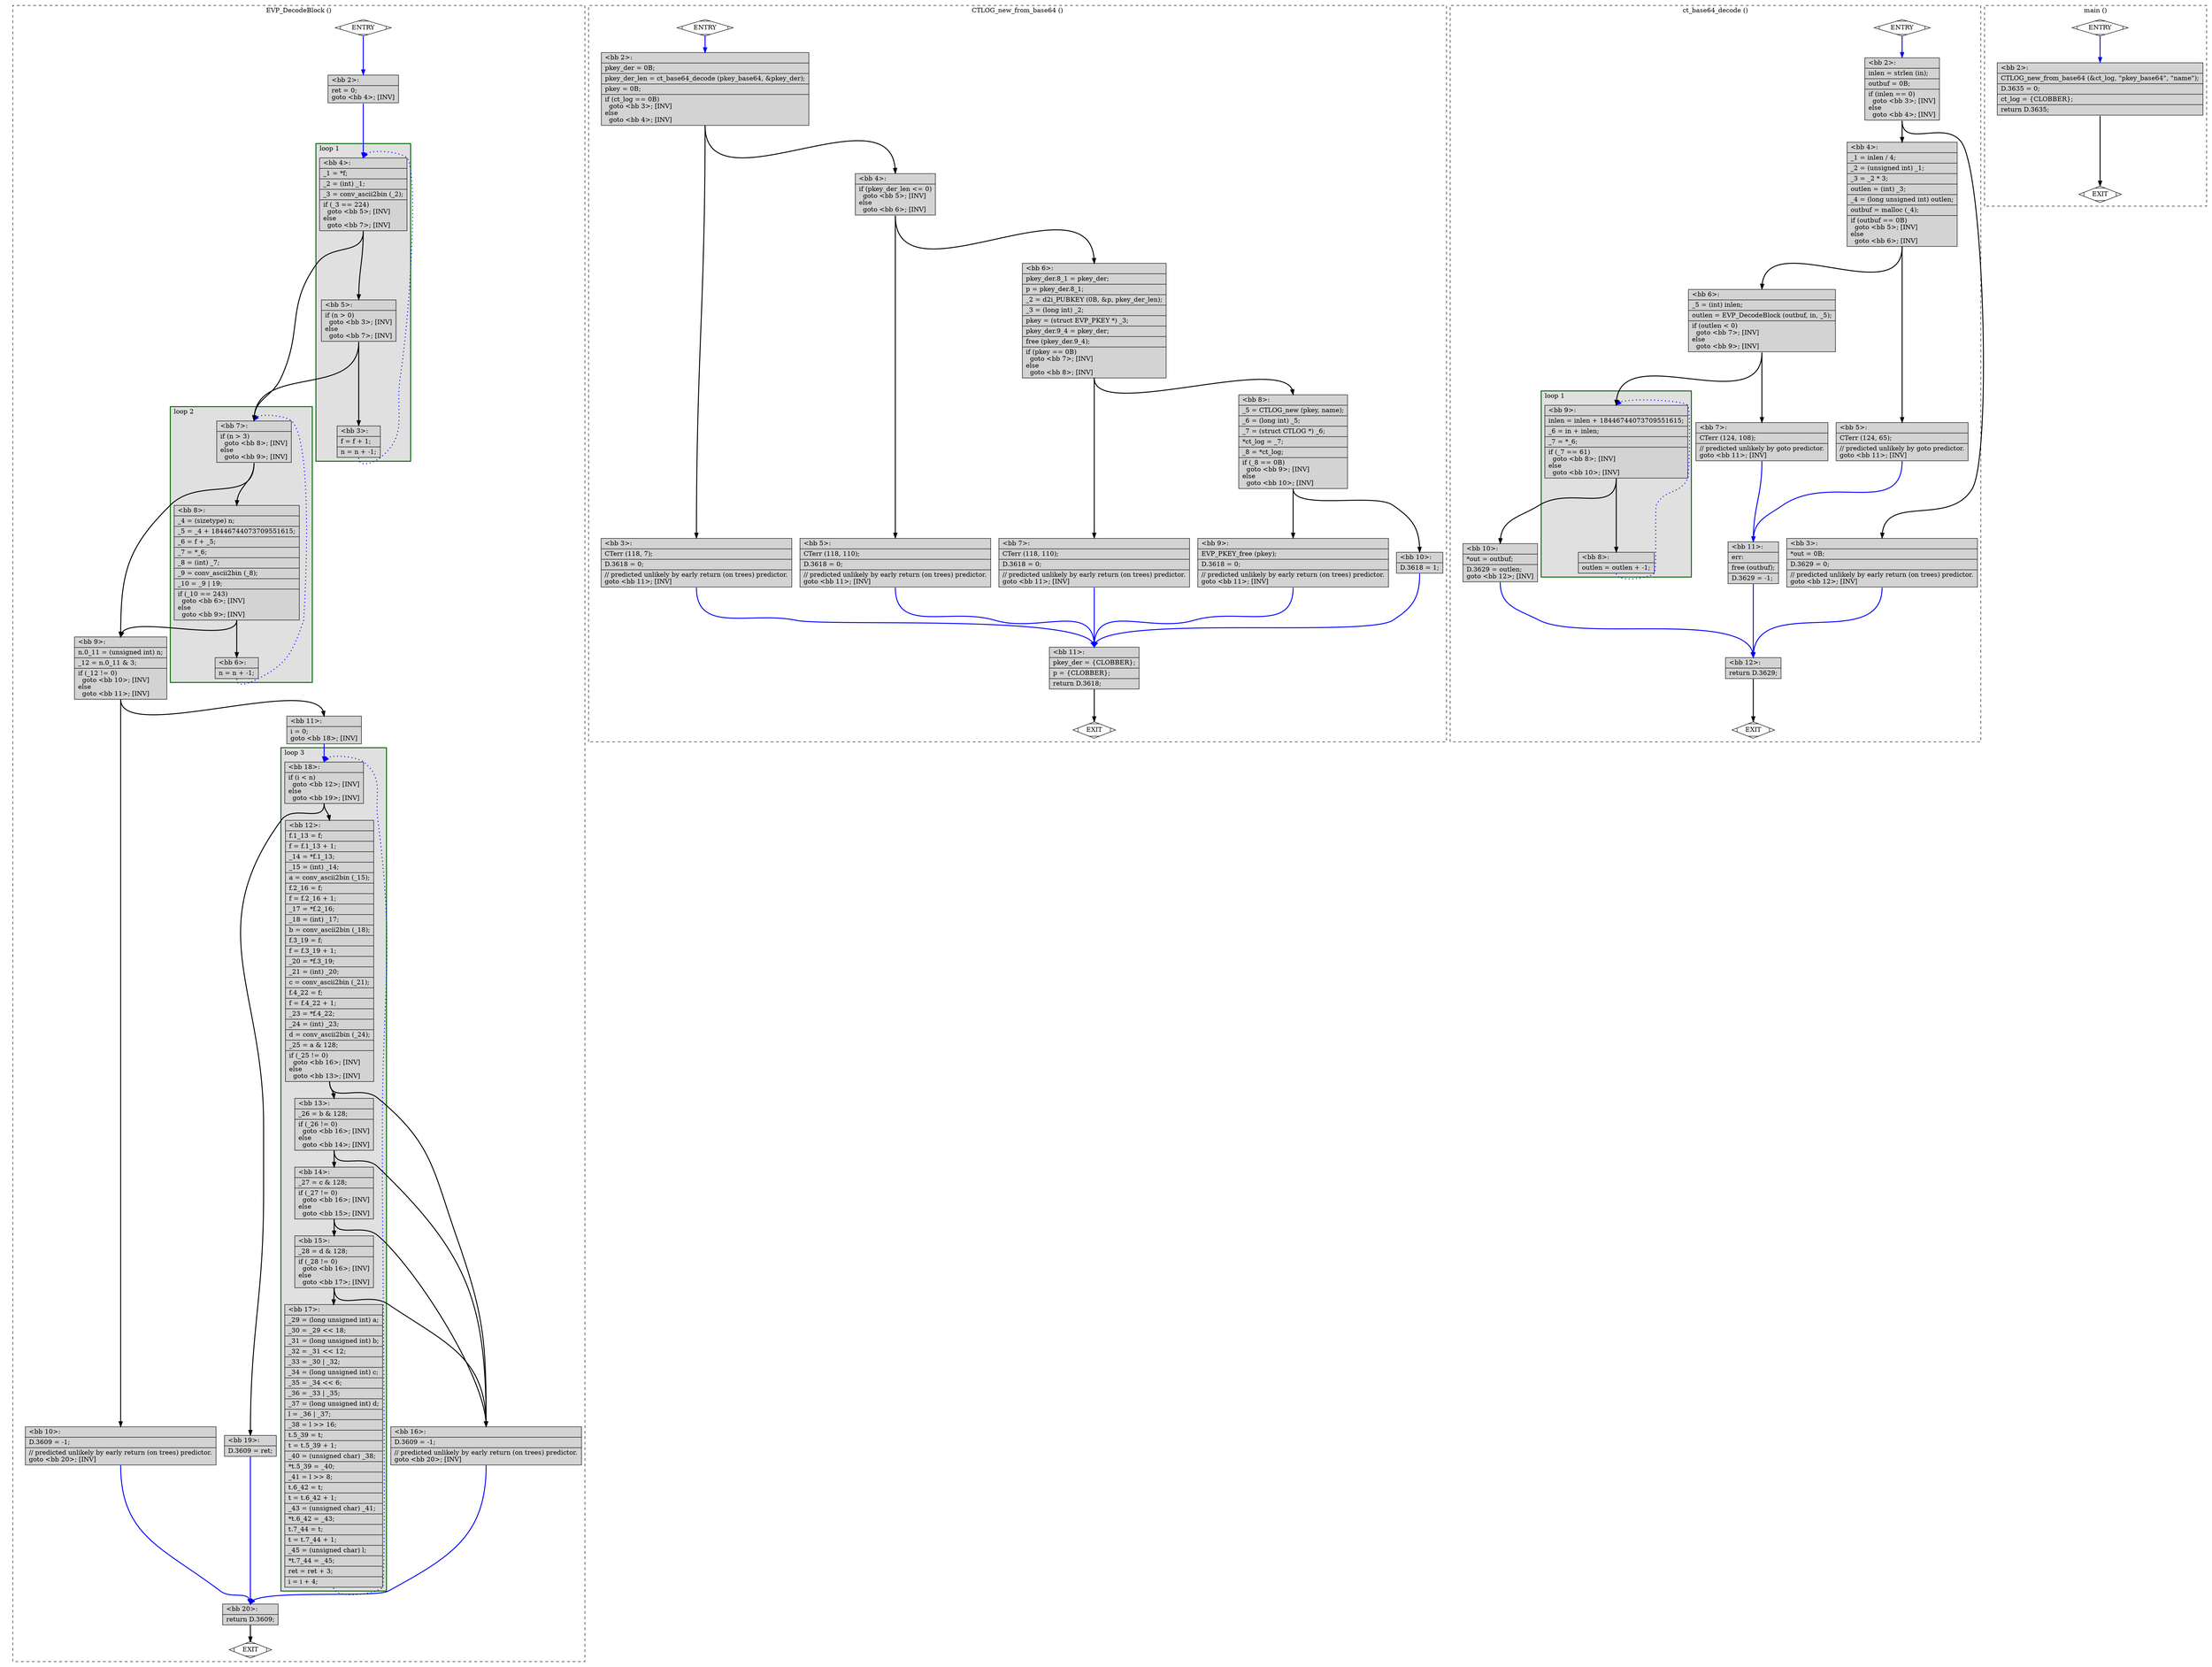 digraph "test.o-openssl_leak_10.c.015t.cfg" {
overlap=false;
subgraph "cluster_EVP_DecodeBlock" {
	style="dashed";
	color="black";
	label="EVP_DecodeBlock ()";
	subgraph cluster_22_3 {
	style="filled";
	color="darkgreen";
	fillcolor="grey88";
	label="loop 3";
	labeljust=l;
	penwidth=2;
	fn_22_basic_block_18 [shape=record,style=filled,fillcolor=lightgrey,label="{\<bb\ 18\>:\l\
|if\ (i\ \<\ n)\l\
\ \ goto\ \<bb\ 12\>;\ [INV]\l\
else\l\
\ \ goto\ \<bb\ 19\>;\ [INV]\l\
}"];

	fn_22_basic_block_12 [shape=record,style=filled,fillcolor=lightgrey,label="{\<bb\ 12\>:\l\
|f.1_13\ =\ f;\l\
|f\ =\ f.1_13\ +\ 1;\l\
|_14\ =\ *f.1_13;\l\
|_15\ =\ (int)\ _14;\l\
|a\ =\ conv_ascii2bin\ (_15);\l\
|f.2_16\ =\ f;\l\
|f\ =\ f.2_16\ +\ 1;\l\
|_17\ =\ *f.2_16;\l\
|_18\ =\ (int)\ _17;\l\
|b\ =\ conv_ascii2bin\ (_18);\l\
|f.3_19\ =\ f;\l\
|f\ =\ f.3_19\ +\ 1;\l\
|_20\ =\ *f.3_19;\l\
|_21\ =\ (int)\ _20;\l\
|c\ =\ conv_ascii2bin\ (_21);\l\
|f.4_22\ =\ f;\l\
|f\ =\ f.4_22\ +\ 1;\l\
|_23\ =\ *f.4_22;\l\
|_24\ =\ (int)\ _23;\l\
|d\ =\ conv_ascii2bin\ (_24);\l\
|_25\ =\ a\ &\ 128;\l\
|if\ (_25\ !=\ 0)\l\
\ \ goto\ \<bb\ 16\>;\ [INV]\l\
else\l\
\ \ goto\ \<bb\ 13\>;\ [INV]\l\
}"];

	fn_22_basic_block_13 [shape=record,style=filled,fillcolor=lightgrey,label="{\<bb\ 13\>:\l\
|_26\ =\ b\ &\ 128;\l\
|if\ (_26\ !=\ 0)\l\
\ \ goto\ \<bb\ 16\>;\ [INV]\l\
else\l\
\ \ goto\ \<bb\ 14\>;\ [INV]\l\
}"];

	fn_22_basic_block_14 [shape=record,style=filled,fillcolor=lightgrey,label="{\<bb\ 14\>:\l\
|_27\ =\ c\ &\ 128;\l\
|if\ (_27\ !=\ 0)\l\
\ \ goto\ \<bb\ 16\>;\ [INV]\l\
else\l\
\ \ goto\ \<bb\ 15\>;\ [INV]\l\
}"];

	fn_22_basic_block_15 [shape=record,style=filled,fillcolor=lightgrey,label="{\<bb\ 15\>:\l\
|_28\ =\ d\ &\ 128;\l\
|if\ (_28\ !=\ 0)\l\
\ \ goto\ \<bb\ 16\>;\ [INV]\l\
else\l\
\ \ goto\ \<bb\ 17\>;\ [INV]\l\
}"];

	fn_22_basic_block_17 [shape=record,style=filled,fillcolor=lightgrey,label="{\<bb\ 17\>:\l\
|_29\ =\ (long\ unsigned\ int)\ a;\l\
|_30\ =\ _29\ \<\<\ 18;\l\
|_31\ =\ (long\ unsigned\ int)\ b;\l\
|_32\ =\ _31\ \<\<\ 12;\l\
|_33\ =\ _30\ \|\ _32;\l\
|_34\ =\ (long\ unsigned\ int)\ c;\l\
|_35\ =\ _34\ \<\<\ 6;\l\
|_36\ =\ _33\ \|\ _35;\l\
|_37\ =\ (long\ unsigned\ int)\ d;\l\
|l\ =\ _36\ \|\ _37;\l\
|_38\ =\ l\ \>\>\ 16;\l\
|t.5_39\ =\ t;\l\
|t\ =\ t.5_39\ +\ 1;\l\
|_40\ =\ (unsigned\ char)\ _38;\l\
|*t.5_39\ =\ _40;\l\
|_41\ =\ l\ \>\>\ 8;\l\
|t.6_42\ =\ t;\l\
|t\ =\ t.6_42\ +\ 1;\l\
|_43\ =\ (unsigned\ char)\ _41;\l\
|*t.6_42\ =\ _43;\l\
|t.7_44\ =\ t;\l\
|t\ =\ t.7_44\ +\ 1;\l\
|_45\ =\ (unsigned\ char)\ l;\l\
|*t.7_44\ =\ _45;\l\
|ret\ =\ ret\ +\ 3;\l\
|i\ =\ i\ +\ 4;\l\
}"];

	}
	subgraph cluster_22_2 {
	style="filled";
	color="darkgreen";
	fillcolor="grey88";
	label="loop 2";
	labeljust=l;
	penwidth=2;
	fn_22_basic_block_7 [shape=record,style=filled,fillcolor=lightgrey,label="{\<bb\ 7\>:\l\
|if\ (n\ \>\ 3)\l\
\ \ goto\ \<bb\ 8\>;\ [INV]\l\
else\l\
\ \ goto\ \<bb\ 9\>;\ [INV]\l\
}"];

	fn_22_basic_block_8 [shape=record,style=filled,fillcolor=lightgrey,label="{\<bb\ 8\>:\l\
|_4\ =\ (sizetype)\ n;\l\
|_5\ =\ _4\ +\ 18446744073709551615;\l\
|_6\ =\ f\ +\ _5;\l\
|_7\ =\ *_6;\l\
|_8\ =\ (int)\ _7;\l\
|_9\ =\ conv_ascii2bin\ (_8);\l\
|_10\ =\ _9\ \|\ 19;\l\
|if\ (_10\ ==\ 243)\l\
\ \ goto\ \<bb\ 6\>;\ [INV]\l\
else\l\
\ \ goto\ \<bb\ 9\>;\ [INV]\l\
}"];

	fn_22_basic_block_6 [shape=record,style=filled,fillcolor=lightgrey,label="{\<bb\ 6\>:\l\
|n\ =\ n\ +\ -1;\l\
}"];

	}
	subgraph cluster_22_1 {
	style="filled";
	color="darkgreen";
	fillcolor="grey88";
	label="loop 1";
	labeljust=l;
	penwidth=2;
	fn_22_basic_block_4 [shape=record,style=filled,fillcolor=lightgrey,label="{\<bb\ 4\>:\l\
|_1\ =\ *f;\l\
|_2\ =\ (int)\ _1;\l\
|_3\ =\ conv_ascii2bin\ (_2);\l\
|if\ (_3\ ==\ 224)\l\
\ \ goto\ \<bb\ 5\>;\ [INV]\l\
else\l\
\ \ goto\ \<bb\ 7\>;\ [INV]\l\
}"];

	fn_22_basic_block_5 [shape=record,style=filled,fillcolor=lightgrey,label="{\<bb\ 5\>:\l\
|if\ (n\ \>\ 0)\l\
\ \ goto\ \<bb\ 3\>;\ [INV]\l\
else\l\
\ \ goto\ \<bb\ 7\>;\ [INV]\l\
}"];

	fn_22_basic_block_3 [shape=record,style=filled,fillcolor=lightgrey,label="{\<bb\ 3\>:\l\
|f\ =\ f\ +\ 1;\l\
|n\ =\ n\ +\ -1;\l\
}"];

	}
	fn_22_basic_block_0 [shape=Mdiamond,style=filled,fillcolor=white,label="ENTRY"];

	fn_22_basic_block_1 [shape=Mdiamond,style=filled,fillcolor=white,label="EXIT"];

	fn_22_basic_block_2 [shape=record,style=filled,fillcolor=lightgrey,label="{\<bb\ 2\>:\l\
|ret\ =\ 0;\l\
goto\ \<bb\ 4\>;\ [INV]\l\
}"];

	fn_22_basic_block_9 [shape=record,style=filled,fillcolor=lightgrey,label="{\<bb\ 9\>:\l\
|n.0_11\ =\ (unsigned\ int)\ n;\l\
|_12\ =\ n.0_11\ &\ 3;\l\
|if\ (_12\ !=\ 0)\l\
\ \ goto\ \<bb\ 10\>;\ [INV]\l\
else\l\
\ \ goto\ \<bb\ 11\>;\ [INV]\l\
}"];

	fn_22_basic_block_10 [shape=record,style=filled,fillcolor=lightgrey,label="{\<bb\ 10\>:\l\
|D.3609\ =\ -1;\l\
|//\ predicted\ unlikely\ by\ early\ return\ (on\ trees)\ predictor.\l\
goto\ \<bb\ 20\>;\ [INV]\l\
}"];

	fn_22_basic_block_11 [shape=record,style=filled,fillcolor=lightgrey,label="{\<bb\ 11\>:\l\
|i\ =\ 0;\l\
goto\ \<bb\ 18\>;\ [INV]\l\
}"];

	fn_22_basic_block_16 [shape=record,style=filled,fillcolor=lightgrey,label="{\<bb\ 16\>:\l\
|D.3609\ =\ -1;\l\
|//\ predicted\ unlikely\ by\ early\ return\ (on\ trees)\ predictor.\l\
goto\ \<bb\ 20\>;\ [INV]\l\
}"];

	fn_22_basic_block_19 [shape=record,style=filled,fillcolor=lightgrey,label="{\<bb\ 19\>:\l\
|D.3609\ =\ ret;\l\
}"];

	fn_22_basic_block_20 [shape=record,style=filled,fillcolor=lightgrey,label="{\<bb\ 20\>:\l\
|return\ D.3609;\l\
}"];

	fn_22_basic_block_0:s -> fn_22_basic_block_2:n [style="solid,bold",color=blue,weight=100,constraint=true];
	fn_22_basic_block_2:s -> fn_22_basic_block_4:n [style="solid,bold",color=blue,weight=100,constraint=true];
	fn_22_basic_block_3:s -> fn_22_basic_block_4:n [style="dotted,bold",color=blue,weight=10,constraint=false];
	fn_22_basic_block_4:s -> fn_22_basic_block_5:n [style="solid,bold",color=black,weight=10,constraint=true];
	fn_22_basic_block_4:s -> fn_22_basic_block_7:n [style="solid,bold",color=black,weight=10,constraint=true];
	fn_22_basic_block_5:s -> fn_22_basic_block_3:n [style="solid,bold",color=black,weight=10,constraint=true];
	fn_22_basic_block_5:s -> fn_22_basic_block_7:n [style="solid,bold",color=black,weight=10,constraint=true];
	fn_22_basic_block_6:s -> fn_22_basic_block_7:n [style="dotted,bold",color=blue,weight=10,constraint=false];
	fn_22_basic_block_7:s -> fn_22_basic_block_8:n [style="solid,bold",color=black,weight=10,constraint=true];
	fn_22_basic_block_7:s -> fn_22_basic_block_9:n [style="solid,bold",color=black,weight=10,constraint=true];
	fn_22_basic_block_8:s -> fn_22_basic_block_6:n [style="solid,bold",color=black,weight=10,constraint=true];
	fn_22_basic_block_8:s -> fn_22_basic_block_9:n [style="solid,bold",color=black,weight=10,constraint=true];
	fn_22_basic_block_9:s -> fn_22_basic_block_10:n [style="solid,bold",color=black,weight=10,constraint=true];
	fn_22_basic_block_9:s -> fn_22_basic_block_11:n [style="solid,bold",color=black,weight=10,constraint=true];
	fn_22_basic_block_10:s -> fn_22_basic_block_20:n [style="solid,bold",color=blue,weight=100,constraint=true];
	fn_22_basic_block_11:s -> fn_22_basic_block_18:n [style="solid,bold",color=blue,weight=100,constraint=true];
	fn_22_basic_block_12:s -> fn_22_basic_block_16:n [style="solid,bold",color=black,weight=10,constraint=true];
	fn_22_basic_block_12:s -> fn_22_basic_block_13:n [style="solid,bold",color=black,weight=10,constraint=true];
	fn_22_basic_block_13:s -> fn_22_basic_block_16:n [style="solid,bold",color=black,weight=10,constraint=true];
	fn_22_basic_block_13:s -> fn_22_basic_block_14:n [style="solid,bold",color=black,weight=10,constraint=true];
	fn_22_basic_block_14:s -> fn_22_basic_block_16:n [style="solid,bold",color=black,weight=10,constraint=true];
	fn_22_basic_block_14:s -> fn_22_basic_block_15:n [style="solid,bold",color=black,weight=10,constraint=true];
	fn_22_basic_block_15:s -> fn_22_basic_block_16:n [style="solid,bold",color=black,weight=10,constraint=true];
	fn_22_basic_block_15:s -> fn_22_basic_block_17:n [style="solid,bold",color=black,weight=10,constraint=true];
	fn_22_basic_block_16:s -> fn_22_basic_block_20:n [style="solid,bold",color=blue,weight=100,constraint=true];
	fn_22_basic_block_17:s -> fn_22_basic_block_18:n [style="dotted,bold",color=blue,weight=10,constraint=false];
	fn_22_basic_block_18:s -> fn_22_basic_block_12:n [style="solid,bold",color=black,weight=10,constraint=true];
	fn_22_basic_block_18:s -> fn_22_basic_block_19:n [style="solid,bold",color=black,weight=10,constraint=true];
	fn_22_basic_block_19:s -> fn_22_basic_block_20:n [style="solid,bold",color=blue,weight=100,constraint=true];
	fn_22_basic_block_20:s -> fn_22_basic_block_1:n [style="solid,bold",color=black,weight=10,constraint=true];
	fn_22_basic_block_0:s -> fn_22_basic_block_1:n [style="invis",constraint=true];
}
subgraph "cluster_CTLOG_new_from_base64" {
	style="dashed";
	color="black";
	label="CTLOG_new_from_base64 ()";
	fn_24_basic_block_0 [shape=Mdiamond,style=filled,fillcolor=white,label="ENTRY"];

	fn_24_basic_block_1 [shape=Mdiamond,style=filled,fillcolor=white,label="EXIT"];

	fn_24_basic_block_2 [shape=record,style=filled,fillcolor=lightgrey,label="{\<bb\ 2\>:\l\
|pkey_der\ =\ 0B;\l\
|pkey_der_len\ =\ ct_base64_decode\ (pkey_base64,\ &pkey_der);\l\
|pkey\ =\ 0B;\l\
|if\ (ct_log\ ==\ 0B)\l\
\ \ goto\ \<bb\ 3\>;\ [INV]\l\
else\l\
\ \ goto\ \<bb\ 4\>;\ [INV]\l\
}"];

	fn_24_basic_block_3 [shape=record,style=filled,fillcolor=lightgrey,label="{\<bb\ 3\>:\l\
|CTerr\ (118,\ 7);\l\
|D.3618\ =\ 0;\l\
|//\ predicted\ unlikely\ by\ early\ return\ (on\ trees)\ predictor.\l\
goto\ \<bb\ 11\>;\ [INV]\l\
}"];

	fn_24_basic_block_4 [shape=record,style=filled,fillcolor=lightgrey,label="{\<bb\ 4\>:\l\
|if\ (pkey_der_len\ \<=\ 0)\l\
\ \ goto\ \<bb\ 5\>;\ [INV]\l\
else\l\
\ \ goto\ \<bb\ 6\>;\ [INV]\l\
}"];

	fn_24_basic_block_5 [shape=record,style=filled,fillcolor=lightgrey,label="{\<bb\ 5\>:\l\
|CTerr\ (118,\ 110);\l\
|D.3618\ =\ 0;\l\
|//\ predicted\ unlikely\ by\ early\ return\ (on\ trees)\ predictor.\l\
goto\ \<bb\ 11\>;\ [INV]\l\
}"];

	fn_24_basic_block_6 [shape=record,style=filled,fillcolor=lightgrey,label="{\<bb\ 6\>:\l\
|pkey_der.8_1\ =\ pkey_der;\l\
|p\ =\ pkey_der.8_1;\l\
|_2\ =\ d2i_PUBKEY\ (0B,\ &p,\ pkey_der_len);\l\
|_3\ =\ (long\ int)\ _2;\l\
|pkey\ =\ (struct\ EVP_PKEY\ *)\ _3;\l\
|pkey_der.9_4\ =\ pkey_der;\l\
|free\ (pkey_der.9_4);\l\
|if\ (pkey\ ==\ 0B)\l\
\ \ goto\ \<bb\ 7\>;\ [INV]\l\
else\l\
\ \ goto\ \<bb\ 8\>;\ [INV]\l\
}"];

	fn_24_basic_block_7 [shape=record,style=filled,fillcolor=lightgrey,label="{\<bb\ 7\>:\l\
|CTerr\ (118,\ 110);\l\
|D.3618\ =\ 0;\l\
|//\ predicted\ unlikely\ by\ early\ return\ (on\ trees)\ predictor.\l\
goto\ \<bb\ 11\>;\ [INV]\l\
}"];

	fn_24_basic_block_8 [shape=record,style=filled,fillcolor=lightgrey,label="{\<bb\ 8\>:\l\
|_5\ =\ CTLOG_new\ (pkey,\ name);\l\
|_6\ =\ (long\ int)\ _5;\l\
|_7\ =\ (struct\ CTLOG\ *)\ _6;\l\
|*ct_log\ =\ _7;\l\
|_8\ =\ *ct_log;\l\
|if\ (_8\ ==\ 0B)\l\
\ \ goto\ \<bb\ 9\>;\ [INV]\l\
else\l\
\ \ goto\ \<bb\ 10\>;\ [INV]\l\
}"];

	fn_24_basic_block_9 [shape=record,style=filled,fillcolor=lightgrey,label="{\<bb\ 9\>:\l\
|EVP_PKEY_free\ (pkey);\l\
|D.3618\ =\ 0;\l\
|//\ predicted\ unlikely\ by\ early\ return\ (on\ trees)\ predictor.\l\
goto\ \<bb\ 11\>;\ [INV]\l\
}"];

	fn_24_basic_block_10 [shape=record,style=filled,fillcolor=lightgrey,label="{\<bb\ 10\>:\l\
|D.3618\ =\ 1;\l\
}"];

	fn_24_basic_block_11 [shape=record,style=filled,fillcolor=lightgrey,label="{\<bb\ 11\>:\l\
|pkey_der\ =\ \{CLOBBER\};\l\
|p\ =\ \{CLOBBER\};\l\
|return\ D.3618;\l\
}"];

	fn_24_basic_block_0:s -> fn_24_basic_block_2:n [style="solid,bold",color=blue,weight=100,constraint=true];
	fn_24_basic_block_2:s -> fn_24_basic_block_3:n [style="solid,bold",color=black,weight=10,constraint=true];
	fn_24_basic_block_2:s -> fn_24_basic_block_4:n [style="solid,bold",color=black,weight=10,constraint=true];
	fn_24_basic_block_3:s -> fn_24_basic_block_11:n [style="solid,bold",color=blue,weight=100,constraint=true];
	fn_24_basic_block_4:s -> fn_24_basic_block_5:n [style="solid,bold",color=black,weight=10,constraint=true];
	fn_24_basic_block_4:s -> fn_24_basic_block_6:n [style="solid,bold",color=black,weight=10,constraint=true];
	fn_24_basic_block_5:s -> fn_24_basic_block_11:n [style="solid,bold",color=blue,weight=100,constraint=true];
	fn_24_basic_block_6:s -> fn_24_basic_block_7:n [style="solid,bold",color=black,weight=10,constraint=true];
	fn_24_basic_block_6:s -> fn_24_basic_block_8:n [style="solid,bold",color=black,weight=10,constraint=true];
	fn_24_basic_block_7:s -> fn_24_basic_block_11:n [style="solid,bold",color=blue,weight=100,constraint=true];
	fn_24_basic_block_8:s -> fn_24_basic_block_9:n [style="solid,bold",color=black,weight=10,constraint=true];
	fn_24_basic_block_8:s -> fn_24_basic_block_10:n [style="solid,bold",color=black,weight=10,constraint=true];
	fn_24_basic_block_9:s -> fn_24_basic_block_11:n [style="solid,bold",color=blue,weight=100,constraint=true];
	fn_24_basic_block_10:s -> fn_24_basic_block_11:n [style="solid,bold",color=blue,weight=100,constraint=true];
	fn_24_basic_block_11:s -> fn_24_basic_block_1:n [style="solid,bold",color=black,weight=10,constraint=true];
	fn_24_basic_block_0:s -> fn_24_basic_block_1:n [style="invis",constraint=true];
}
subgraph "cluster_ct_base64_decode" {
	style="dashed";
	color="black";
	label="ct_base64_decode ()";
	subgraph cluster_23_1 {
	style="filled";
	color="darkgreen";
	fillcolor="grey88";
	label="loop 1";
	labeljust=l;
	penwidth=2;
	fn_23_basic_block_9 [shape=record,style=filled,fillcolor=lightgrey,label="{\<bb\ 9\>:\l\
|inlen\ =\ inlen\ +\ 18446744073709551615;\l\
|_6\ =\ in\ +\ inlen;\l\
|_7\ =\ *_6;\l\
|if\ (_7\ ==\ 61)\l\
\ \ goto\ \<bb\ 8\>;\ [INV]\l\
else\l\
\ \ goto\ \<bb\ 10\>;\ [INV]\l\
}"];

	fn_23_basic_block_8 [shape=record,style=filled,fillcolor=lightgrey,label="{\<bb\ 8\>:\l\
|outlen\ =\ outlen\ +\ -1;\l\
}"];

	}
	fn_23_basic_block_0 [shape=Mdiamond,style=filled,fillcolor=white,label="ENTRY"];

	fn_23_basic_block_1 [shape=Mdiamond,style=filled,fillcolor=white,label="EXIT"];

	fn_23_basic_block_2 [shape=record,style=filled,fillcolor=lightgrey,label="{\<bb\ 2\>:\l\
|inlen\ =\ strlen\ (in);\l\
|outbuf\ =\ 0B;\l\
|if\ (inlen\ ==\ 0)\l\
\ \ goto\ \<bb\ 3\>;\ [INV]\l\
else\l\
\ \ goto\ \<bb\ 4\>;\ [INV]\l\
}"];

	fn_23_basic_block_3 [shape=record,style=filled,fillcolor=lightgrey,label="{\<bb\ 3\>:\l\
|*out\ =\ 0B;\l\
|D.3629\ =\ 0;\l\
|//\ predicted\ unlikely\ by\ early\ return\ (on\ trees)\ predictor.\l\
goto\ \<bb\ 12\>;\ [INV]\l\
}"];

	fn_23_basic_block_4 [shape=record,style=filled,fillcolor=lightgrey,label="{\<bb\ 4\>:\l\
|_1\ =\ inlen\ /\ 4;\l\
|_2\ =\ (unsigned\ int)\ _1;\l\
|_3\ =\ _2\ *\ 3;\l\
|outlen\ =\ (int)\ _3;\l\
|_4\ =\ (long\ unsigned\ int)\ outlen;\l\
|outbuf\ =\ malloc\ (_4);\l\
|if\ (outbuf\ ==\ 0B)\l\
\ \ goto\ \<bb\ 5\>;\ [INV]\l\
else\l\
\ \ goto\ \<bb\ 6\>;\ [INV]\l\
}"];

	fn_23_basic_block_5 [shape=record,style=filled,fillcolor=lightgrey,label="{\<bb\ 5\>:\l\
|CTerr\ (124,\ 65);\l\
|//\ predicted\ unlikely\ by\ goto\ predictor.\l\
goto\ \<bb\ 11\>;\ [INV]\l\
}"];

	fn_23_basic_block_6 [shape=record,style=filled,fillcolor=lightgrey,label="{\<bb\ 6\>:\l\
|_5\ =\ (int)\ inlen;\l\
|outlen\ =\ EVP_DecodeBlock\ (outbuf,\ in,\ _5);\l\
|if\ (outlen\ \<\ 0)\l\
\ \ goto\ \<bb\ 7\>;\ [INV]\l\
else\l\
\ \ goto\ \<bb\ 9\>;\ [INV]\l\
}"];

	fn_23_basic_block_7 [shape=record,style=filled,fillcolor=lightgrey,label="{\<bb\ 7\>:\l\
|CTerr\ (124,\ 108);\l\
|//\ predicted\ unlikely\ by\ goto\ predictor.\l\
goto\ \<bb\ 11\>;\ [INV]\l\
}"];

	fn_23_basic_block_10 [shape=record,style=filled,fillcolor=lightgrey,label="{\<bb\ 10\>:\l\
|*out\ =\ outbuf;\l\
|D.3629\ =\ outlen;\l\
goto\ \<bb\ 12\>;\ [INV]\l\
}"];

	fn_23_basic_block_11 [shape=record,style=filled,fillcolor=lightgrey,label="{\<bb\ 11\>:\l\
|err:\l\
|free\ (outbuf);\l\
|D.3629\ =\ -1;\l\
}"];

	fn_23_basic_block_12 [shape=record,style=filled,fillcolor=lightgrey,label="{\<bb\ 12\>:\l\
|return\ D.3629;\l\
}"];

	fn_23_basic_block_0:s -> fn_23_basic_block_2:n [style="solid,bold",color=blue,weight=100,constraint=true];
	fn_23_basic_block_2:s -> fn_23_basic_block_3:n [style="solid,bold",color=black,weight=10,constraint=true];
	fn_23_basic_block_2:s -> fn_23_basic_block_4:n [style="solid,bold",color=black,weight=10,constraint=true];
	fn_23_basic_block_3:s -> fn_23_basic_block_12:n [style="solid,bold",color=blue,weight=100,constraint=true];
	fn_23_basic_block_4:s -> fn_23_basic_block_5:n [style="solid,bold",color=black,weight=10,constraint=true];
	fn_23_basic_block_4:s -> fn_23_basic_block_6:n [style="solid,bold",color=black,weight=10,constraint=true];
	fn_23_basic_block_5:s -> fn_23_basic_block_11:n [style="solid,bold",color=blue,weight=100,constraint=true];
	fn_23_basic_block_6:s -> fn_23_basic_block_7:n [style="solid,bold",color=black,weight=10,constraint=true];
	fn_23_basic_block_6:s -> fn_23_basic_block_9:n [style="solid,bold",color=black,weight=10,constraint=true];
	fn_23_basic_block_7:s -> fn_23_basic_block_11:n [style="solid,bold",color=blue,weight=100,constraint=true];
	fn_23_basic_block_8:s -> fn_23_basic_block_9:n [style="dotted,bold",color=blue,weight=10,constraint=false];
	fn_23_basic_block_9:s -> fn_23_basic_block_8:n [style="solid,bold",color=black,weight=10,constraint=true];
	fn_23_basic_block_9:s -> fn_23_basic_block_10:n [style="solid,bold",color=black,weight=10,constraint=true];
	fn_23_basic_block_10:s -> fn_23_basic_block_12:n [style="solid,bold",color=blue,weight=100,constraint=true];
	fn_23_basic_block_11:s -> fn_23_basic_block_12:n [style="solid,bold",color=blue,weight=100,constraint=true];
	fn_23_basic_block_12:s -> fn_23_basic_block_1:n [style="solid,bold",color=black,weight=10,constraint=true];
	fn_23_basic_block_0:s -> fn_23_basic_block_1:n [style="invis",constraint=true];
}
subgraph "cluster_main" {
	style="dashed";
	color="black";
	label="main ()";
	fn_25_basic_block_0 [shape=Mdiamond,style=filled,fillcolor=white,label="ENTRY"];

	fn_25_basic_block_1 [shape=Mdiamond,style=filled,fillcolor=white,label="EXIT"];

	fn_25_basic_block_2 [shape=record,style=filled,fillcolor=lightgrey,label="{\<bb\ 2\>:\l\
|CTLOG_new_from_base64\ (&ct_log,\ \"pkey_base64\",\ \"name\");\l\
|D.3635\ =\ 0;\l\
|ct_log\ =\ \{CLOBBER\};\l\
|return\ D.3635;\l\
}"];

	fn_25_basic_block_0:s -> fn_25_basic_block_2:n [style="solid,bold",color=blue,weight=100,constraint=true];
	fn_25_basic_block_2:s -> fn_25_basic_block_1:n [style="solid,bold",color=black,weight=10,constraint=true];
	fn_25_basic_block_0:s -> fn_25_basic_block_1:n [style="invis",constraint=true];
}
}
